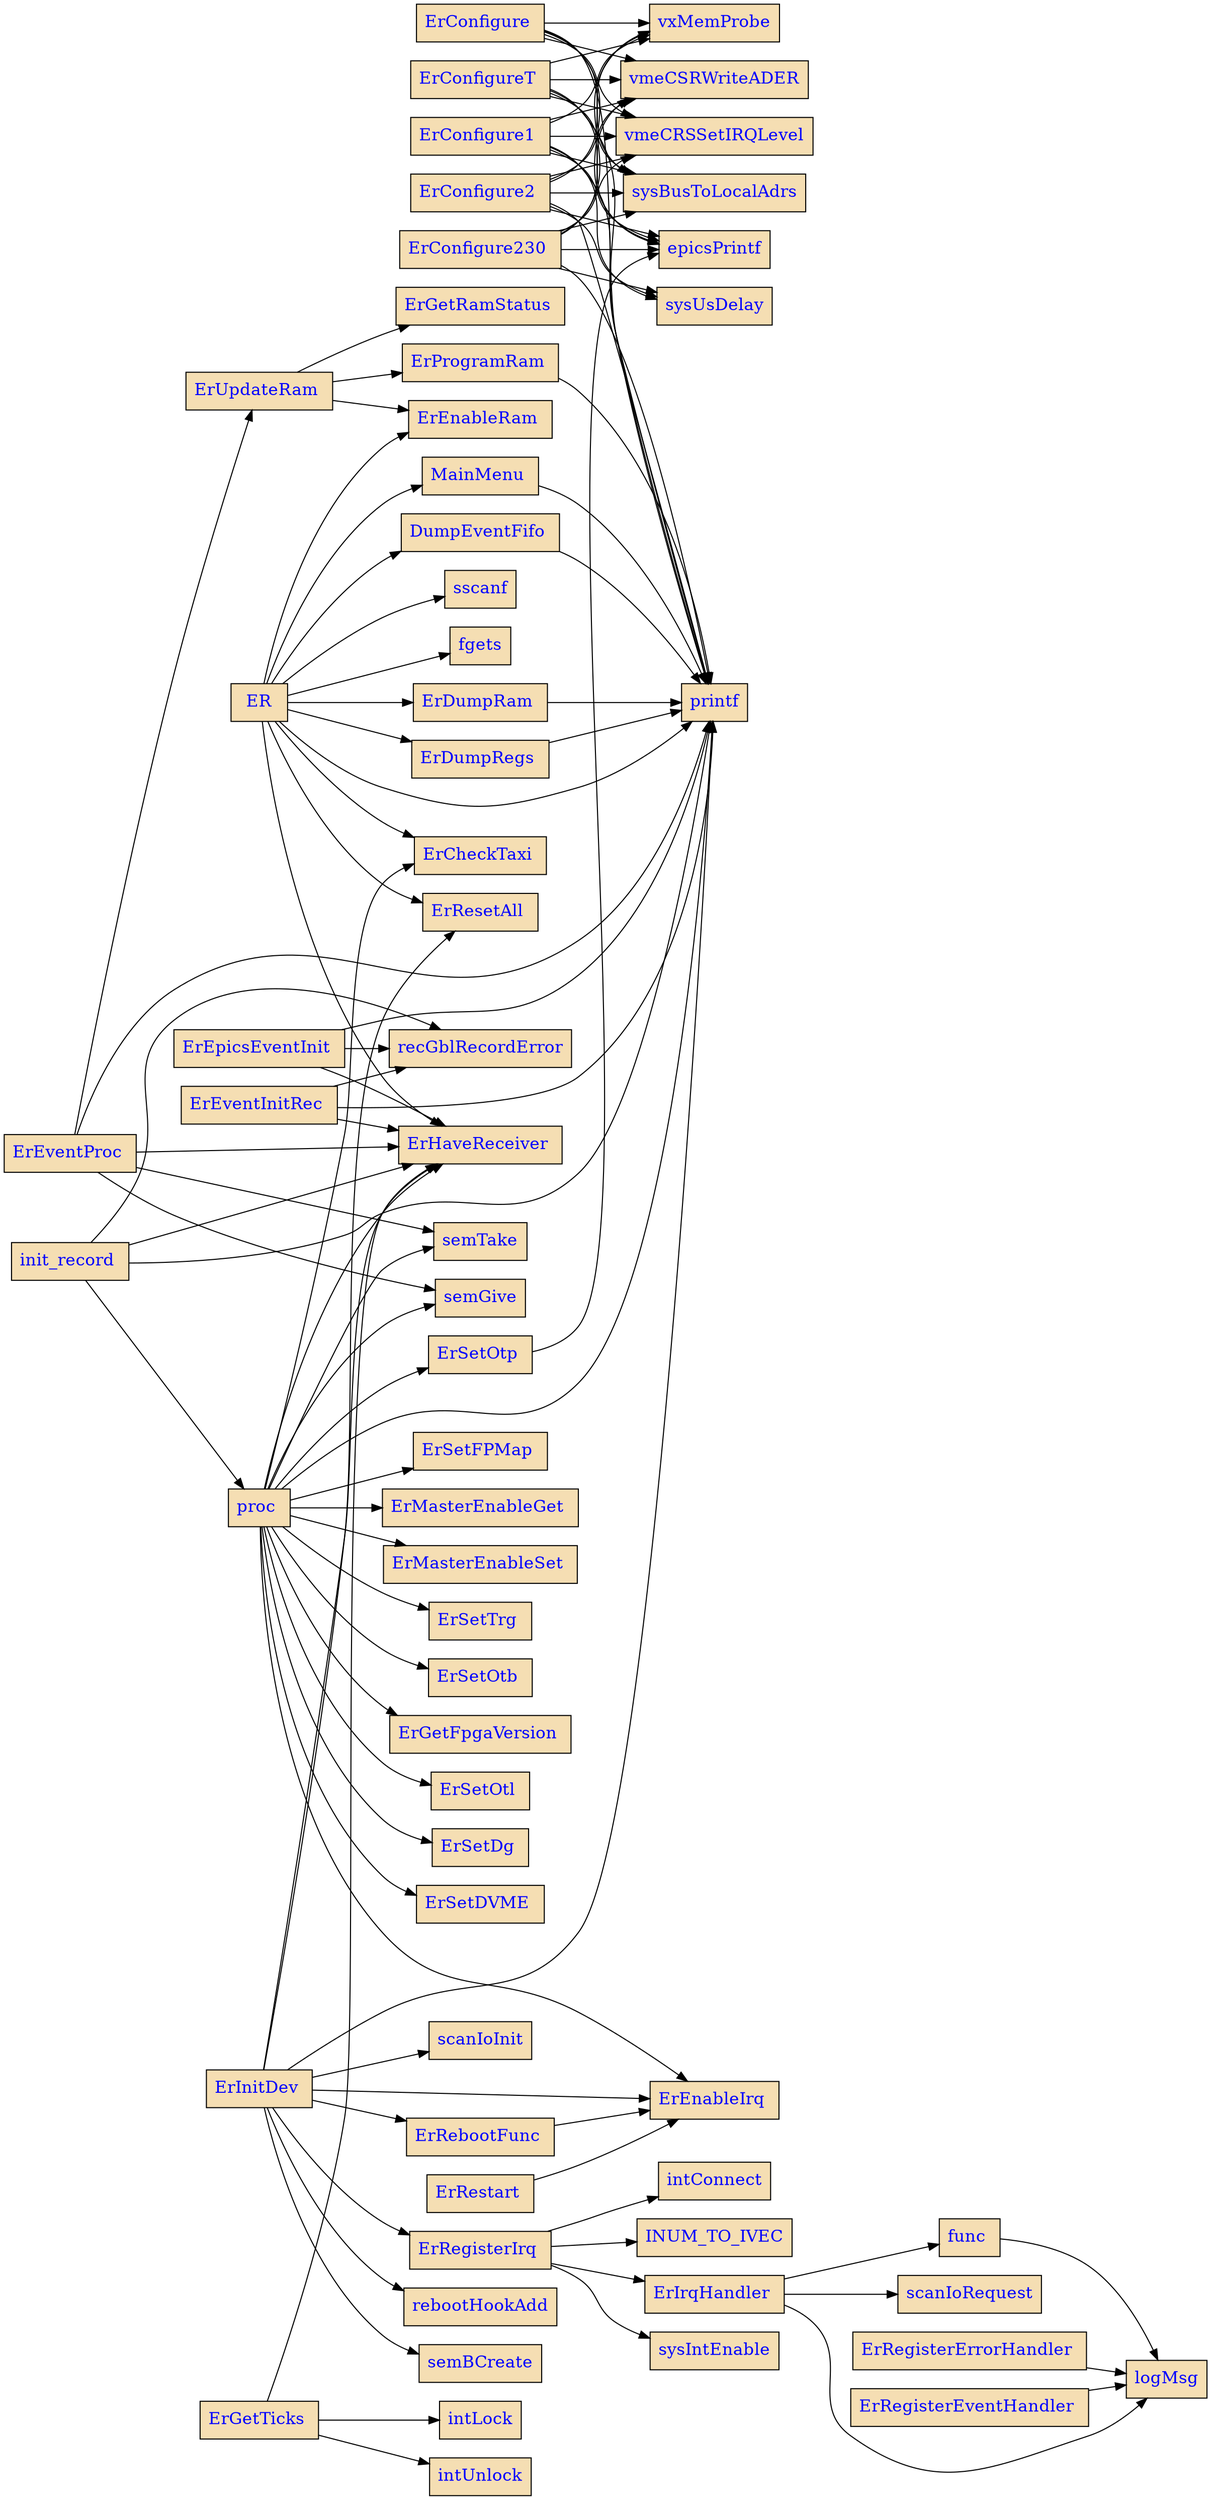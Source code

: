 digraph G{
	rankdir=LR;
	size="1920,1080";
	node [fontsize=16,fontcolor=blue,style=filled,fillcolor=Wheat,shape=box];
	"ER" -> "printf";
	"ER" -> "fgets";
	"ER" -> "sscanf";
	"ER" -> "ErHaveReceiver ";
	"ER" -> "MainMenu ";
	"MainMenu " -> "printf";
	"ER" -> "ErResetAll ";
	"ER" -> "ErEnableRam ";
	"ER" -> "DumpEventFifo ";
	"DumpEventFifo " -> "printf";
	"ER" -> "ErDumpRam ";
	"ErDumpRam " -> "printf";
	"ER" -> "ErDumpRegs ";
	"ErDumpRegs " -> "printf";
	"ER" -> "ErCheckTaxi ";
	"ErConfigure " -> "epicsPrintf";
	"ErConfigure " -> "vmeCSRWriteADER";
	"ErConfigure " -> "vmeCRSSetIRQLevel";
	"ErConfigure " -> "sysBusToLocalAdrs";
	"ErConfigure " -> "vxMemProbe";
	"ErConfigure " -> "printf";
	"ErConfigure1 " -> "epicsPrintf";
	"ErConfigure1 " -> "vmeCSRWriteADER";
	"ErConfigure1 " -> "vmeCRSSetIRQLevel";
	"ErConfigure1 " -> "sysBusToLocalAdrs";
	"ErConfigure1 " -> "vxMemProbe";
	"ErConfigure1 " -> "printf";
	"ErConfigure1 " -> "sysUsDelay";
	"ErConfigure2 " -> "epicsPrintf";
	"ErConfigure2 " -> "vmeCSRWriteADER";
	"ErConfigure2 " -> "vmeCRSSetIRQLevel";
	"ErConfigure2 " -> "sysBusToLocalAdrs";
	"ErConfigure2 " -> "vxMemProbe";
	"ErConfigure2 " -> "printf";
	"ErConfigure2 " -> "sysUsDelay";
	"ErConfigure230 " -> "printf";
	"ErConfigure230 " -> "epicsPrintf";
	"ErConfigure230 " -> "vmeCSRWriteADER";
	"ErConfigure230 " -> "vmeCRSSetIRQLevel";
	"ErConfigure230 " -> "sysBusToLocalAdrs";
	"ErConfigure230 " -> "vxMemProbe";
	"ErConfigure230 " -> "sysUsDelay";
	"ErConfigureT " -> "epicsPrintf";
	"ErConfigureT " -> "vmeCSRWriteADER";
	"ErConfigureT " -> "vmeCRSSetIRQLevel";
	"ErConfigureT " -> "sysBusToLocalAdrs";
	"ErConfigureT " -> "vxMemProbe";
	"ErConfigureT " -> "printf";
	"ErEpicsEventInit " -> "printf";
	"ErEpicsEventInit " -> "ErHaveReceiver ";
	"ErEpicsEventInit " -> "recGblRecordError";
	"ErEventInitRec " -> "printf";
	"ErEventInitRec " -> "ErHaveReceiver ";
	"ErEventInitRec " -> "recGblRecordError";
	"ErEventProc " -> "printf";
	"ErEventProc " -> "ErHaveReceiver ";
	"ErEventProc " -> "semTake";
	"ErEventProc " -> "ErUpdateRam ";
	"ErUpdateRam " -> "ErGetRamStatus ";
	"ErUpdateRam " -> "ErProgramRam ";
	"ErProgramRam " -> "printf";
	"ErUpdateRam " -> "ErEnableRam ";
	"ErEventProc " -> "semGive";
	"ErGetTicks " -> "ErHaveReceiver ";
	"ErGetTicks " -> "intLock";
	"ErGetTicks " -> "intUnlock";
	"ErInitDev " -> "printf";
	"ErInitDev " -> "rebootHookAdd";
	"ErInitDev " -> "ErRebootFunc ";
	"ErRebootFunc " -> "ErEnableIrq ";
	"ErInitDev " -> "ErHaveReceiver ";
	"ErInitDev " -> "semBCreate";
	"ErInitDev " -> "scanIoInit";
	"ErInitDev " -> "ErResetAll ";
	"ErInitDev " -> "ErRegisterIrq ";
	"ErRegisterIrq " -> "intConnect";
	"ErRegisterIrq " -> "INUM_TO_IVEC";
	"ErRegisterIrq " -> "ErIrqHandler ";
	"ErIrqHandler " -> "logMsg";
	"ErIrqHandler " -> "func ";
	"func " -> "logMsg";
	"ErIrqHandler " -> "scanIoRequest";
	"ErRegisterIrq " -> "sysIntEnable";
	"ErInitDev " -> "ErEnableIrq ";
	"ErRegisterErrorHandler " -> "logMsg";
	"ErRegisterEventHandler " -> "logMsg";
	"ErRestart " -> "ErEnableIrq ";
	"init_record " -> "printf";
	"init_record " -> "ErHaveReceiver ";
	"init_record " -> "recGblRecordError";
	"init_record " -> "proc ";
	"proc " -> "printf";
	"proc " -> "ErHaveReceiver ";
	"proc " -> "semTake";
	"proc " -> "ErMasterEnableGet ";
	"proc " -> "ErMasterEnableSet ";
	"proc " -> "ErSetTrg ";
	"proc " -> "ErSetOtp ";
	"ErSetOtp " -> "epicsPrintf";
	"proc " -> "ErSetOtb ";
	"proc " -> "ErGetFpgaVersion ";
	"proc " -> "ErSetOtl ";
	"proc " -> "ErSetDg ";
	"proc " -> "ErSetDVME ";
	"proc " -> "ErSetFPMap ";
	"proc " -> "ErEnableIrq ";
	"proc " -> "ErCheckTaxi ";
	"proc " -> "semGive";
}